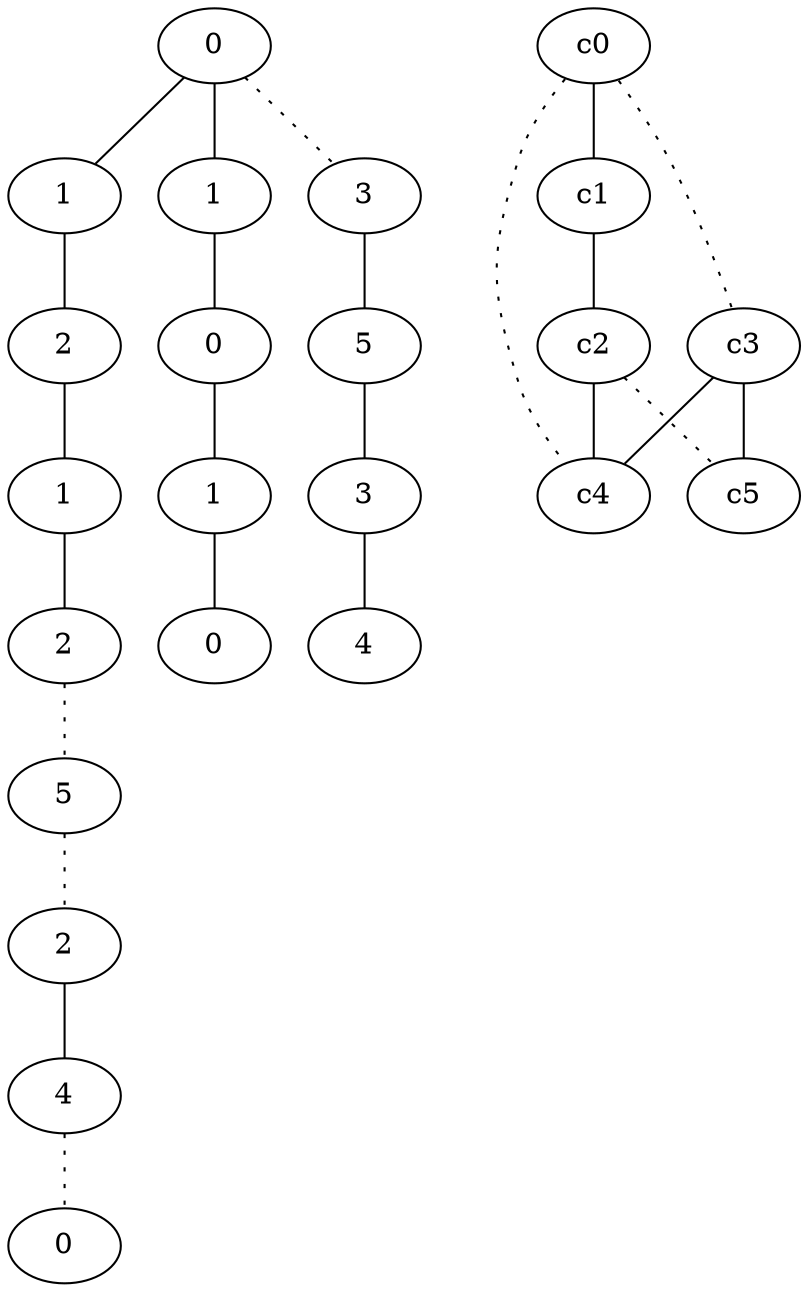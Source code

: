 graph {
a0[label=0];
a1[label=1];
a2[label=2];
a3[label=1];
a4[label=2];
a5[label=5];
a6[label=2];
a7[label=4];
a8[label=0];
a9[label=1];
a10[label=0];
a11[label=1];
a12[label=0];
a13[label=3];
a14[label=5];
a15[label=3];
a16[label=4];
a0 -- a1;
a0 -- a9;
a0 -- a13 [style=dotted];
a1 -- a2;
a2 -- a3;
a3 -- a4;
a4 -- a5 [style=dotted];
a5 -- a6 [style=dotted];
a6 -- a7;
a7 -- a8 [style=dotted];
a9 -- a10;
a10 -- a11;
a11 -- a12;
a13 -- a14;
a14 -- a15;
a15 -- a16;
c0 -- c1;
c0 -- c3 [style=dotted];
c0 -- c4 [style=dotted];
c1 -- c2;
c2 -- c4;
c2 -- c5 [style=dotted];
c3 -- c4;
c3 -- c5;
}
